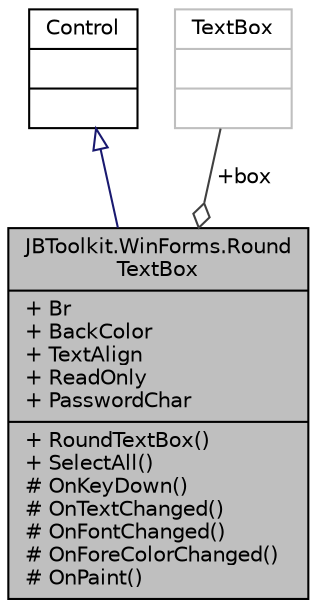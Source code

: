 digraph "JBToolkit.WinForms.RoundTextBox"
{
 // LATEX_PDF_SIZE
  edge [fontname="Helvetica",fontsize="10",labelfontname="Helvetica",labelfontsize="10"];
  node [fontname="Helvetica",fontsize="10",shape=record];
  Node1 [label="{JBToolkit.WinForms.Round\lTextBox\n|+ Br\l+ BackColor\l+ TextAlign\l+ ReadOnly\l+ PasswordChar\l|+ RoundTextBox()\l+ SelectAll()\l# OnKeyDown()\l# OnTextChanged()\l# OnFontChanged()\l# OnForeColorChanged()\l# OnPaint()\l}",height=0.2,width=0.4,color="black", fillcolor="grey75", style="filled", fontcolor="black",tooltip="Nicer looking 'round' edge text box"];
  Node2 -> Node1 [dir="back",color="midnightblue",fontsize="10",style="solid",arrowtail="onormal",fontname="Helvetica"];
  Node2 [label="{Control\n||}",height=0.2,width=0.4,color="black", fillcolor="white", style="filled",URL="$d7/d49/class_control.html",tooltip=" "];
  Node3 -> Node1 [color="grey25",fontsize="10",style="solid",label=" +box" ,arrowhead="odiamond",fontname="Helvetica"];
  Node3 [label="{TextBox\n||}",height=0.2,width=0.4,color="grey75", fillcolor="white", style="filled",tooltip=" "];
}
